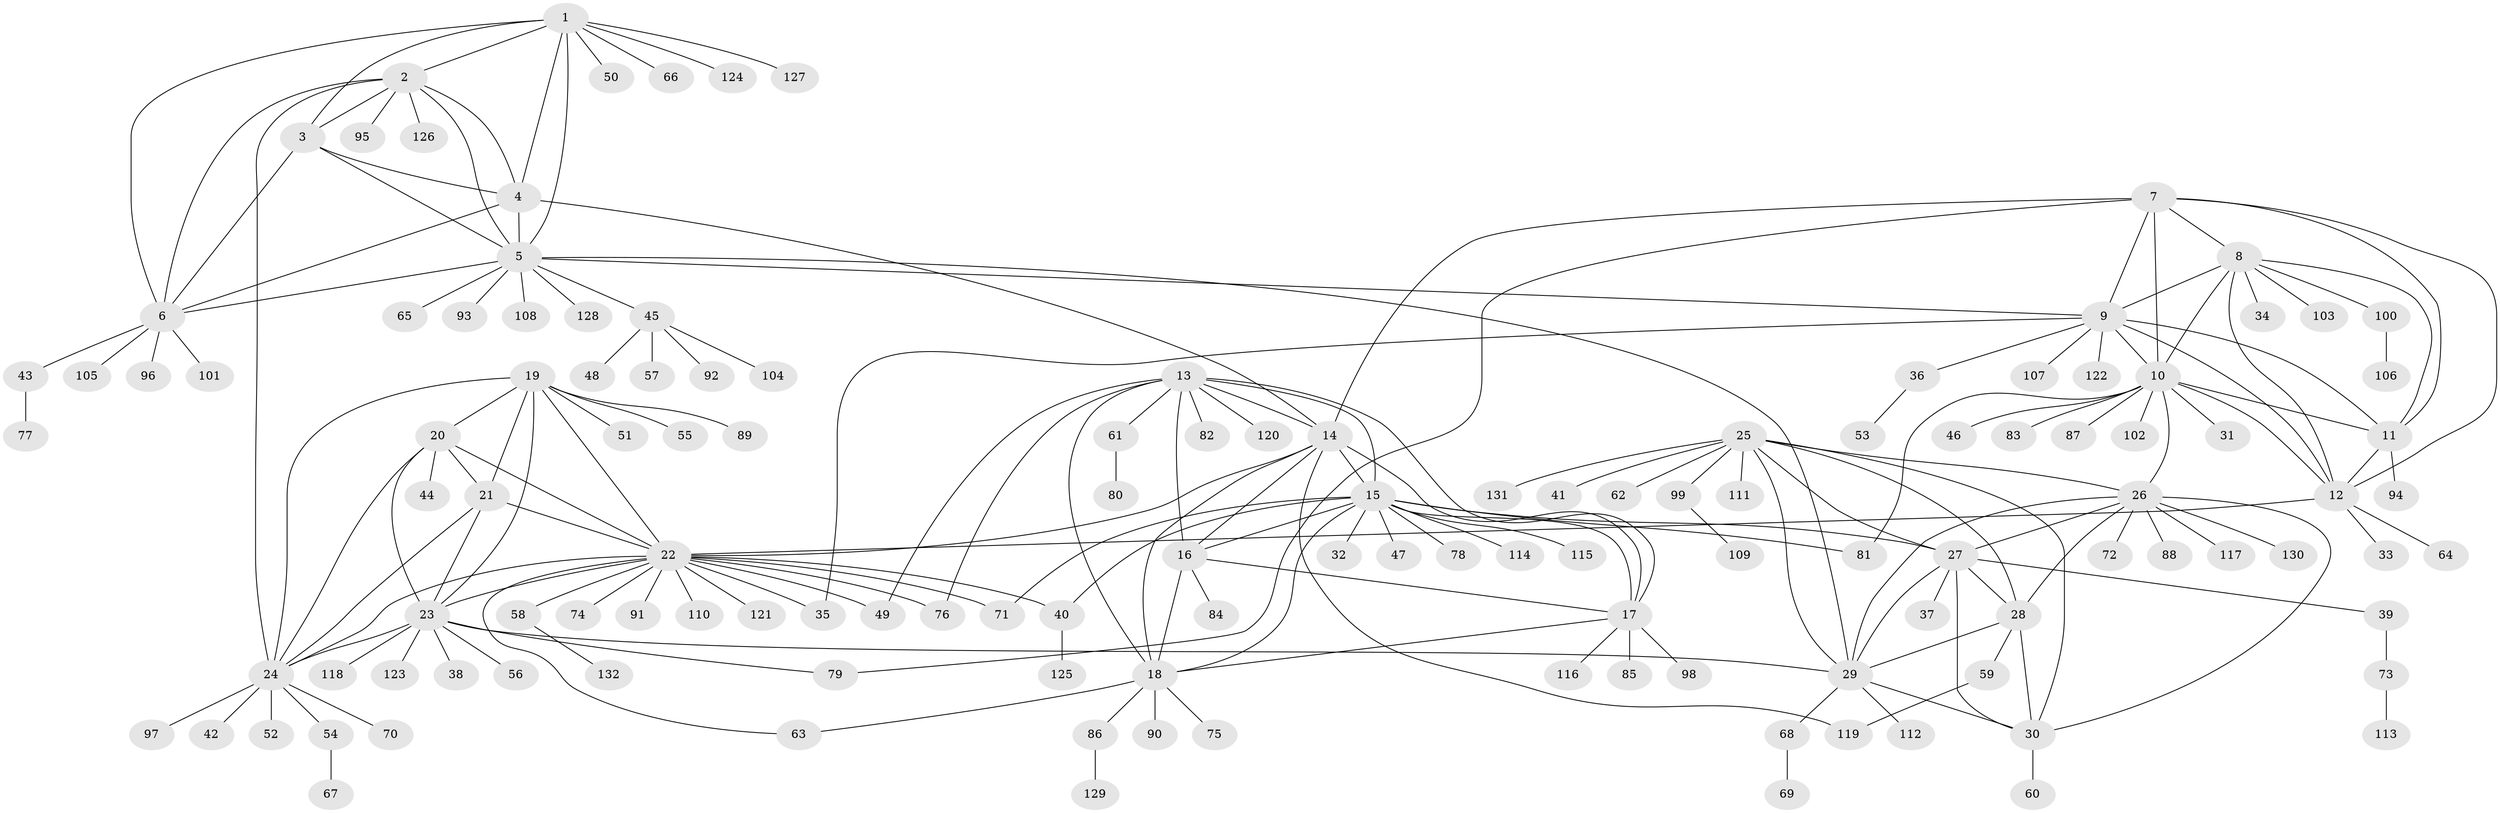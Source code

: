 // coarse degree distribution, {7: 0.018691588785046728, 11: 0.028037383177570093, 4: 0.037383177570093455, 5: 0.009345794392523364, 10: 0.018691588785046728, 9: 0.037383177570093455, 15: 0.018691588785046728, 6: 0.009345794392523364, 12: 0.009345794392523364, 3: 0.009345794392523364, 1: 0.6822429906542056, 2: 0.12149532710280374}
// Generated by graph-tools (version 1.1) at 2025/42/03/06/25 10:42:10]
// undirected, 132 vertices, 196 edges
graph export_dot {
graph [start="1"]
  node [color=gray90,style=filled];
  1;
  2;
  3;
  4;
  5;
  6;
  7;
  8;
  9;
  10;
  11;
  12;
  13;
  14;
  15;
  16;
  17;
  18;
  19;
  20;
  21;
  22;
  23;
  24;
  25;
  26;
  27;
  28;
  29;
  30;
  31;
  32;
  33;
  34;
  35;
  36;
  37;
  38;
  39;
  40;
  41;
  42;
  43;
  44;
  45;
  46;
  47;
  48;
  49;
  50;
  51;
  52;
  53;
  54;
  55;
  56;
  57;
  58;
  59;
  60;
  61;
  62;
  63;
  64;
  65;
  66;
  67;
  68;
  69;
  70;
  71;
  72;
  73;
  74;
  75;
  76;
  77;
  78;
  79;
  80;
  81;
  82;
  83;
  84;
  85;
  86;
  87;
  88;
  89;
  90;
  91;
  92;
  93;
  94;
  95;
  96;
  97;
  98;
  99;
  100;
  101;
  102;
  103;
  104;
  105;
  106;
  107;
  108;
  109;
  110;
  111;
  112;
  113;
  114;
  115;
  116;
  117;
  118;
  119;
  120;
  121;
  122;
  123;
  124;
  125;
  126;
  127;
  128;
  129;
  130;
  131;
  132;
  1 -- 2;
  1 -- 3;
  1 -- 4;
  1 -- 5;
  1 -- 6;
  1 -- 50;
  1 -- 66;
  1 -- 124;
  1 -- 127;
  2 -- 3;
  2 -- 4;
  2 -- 5;
  2 -- 6;
  2 -- 24;
  2 -- 95;
  2 -- 126;
  3 -- 4;
  3 -- 5;
  3 -- 6;
  4 -- 5;
  4 -- 6;
  4 -- 14;
  5 -- 6;
  5 -- 9;
  5 -- 29;
  5 -- 45;
  5 -- 65;
  5 -- 93;
  5 -- 108;
  5 -- 128;
  6 -- 43;
  6 -- 96;
  6 -- 101;
  6 -- 105;
  7 -- 8;
  7 -- 9;
  7 -- 10;
  7 -- 11;
  7 -- 12;
  7 -- 14;
  7 -- 79;
  8 -- 9;
  8 -- 10;
  8 -- 11;
  8 -- 12;
  8 -- 34;
  8 -- 100;
  8 -- 103;
  9 -- 10;
  9 -- 11;
  9 -- 12;
  9 -- 35;
  9 -- 36;
  9 -- 107;
  9 -- 122;
  10 -- 11;
  10 -- 12;
  10 -- 26;
  10 -- 31;
  10 -- 46;
  10 -- 81;
  10 -- 83;
  10 -- 87;
  10 -- 102;
  11 -- 12;
  11 -- 94;
  12 -- 22;
  12 -- 33;
  12 -- 64;
  13 -- 14;
  13 -- 15;
  13 -- 16;
  13 -- 17;
  13 -- 18;
  13 -- 49;
  13 -- 61;
  13 -- 76;
  13 -- 82;
  13 -- 120;
  14 -- 15;
  14 -- 16;
  14 -- 17;
  14 -- 18;
  14 -- 22;
  14 -- 119;
  15 -- 16;
  15 -- 17;
  15 -- 18;
  15 -- 27;
  15 -- 32;
  15 -- 40;
  15 -- 47;
  15 -- 71;
  15 -- 78;
  15 -- 81;
  15 -- 114;
  15 -- 115;
  16 -- 17;
  16 -- 18;
  16 -- 84;
  17 -- 18;
  17 -- 85;
  17 -- 98;
  17 -- 116;
  18 -- 63;
  18 -- 75;
  18 -- 86;
  18 -- 90;
  19 -- 20;
  19 -- 21;
  19 -- 22;
  19 -- 23;
  19 -- 24;
  19 -- 51;
  19 -- 55;
  19 -- 89;
  20 -- 21;
  20 -- 22;
  20 -- 23;
  20 -- 24;
  20 -- 44;
  21 -- 22;
  21 -- 23;
  21 -- 24;
  22 -- 23;
  22 -- 24;
  22 -- 35;
  22 -- 40;
  22 -- 49;
  22 -- 58;
  22 -- 63;
  22 -- 71;
  22 -- 74;
  22 -- 76;
  22 -- 91;
  22 -- 110;
  22 -- 121;
  23 -- 24;
  23 -- 29;
  23 -- 38;
  23 -- 56;
  23 -- 79;
  23 -- 118;
  23 -- 123;
  24 -- 42;
  24 -- 52;
  24 -- 54;
  24 -- 70;
  24 -- 97;
  25 -- 26;
  25 -- 27;
  25 -- 28;
  25 -- 29;
  25 -- 30;
  25 -- 41;
  25 -- 62;
  25 -- 99;
  25 -- 111;
  25 -- 131;
  26 -- 27;
  26 -- 28;
  26 -- 29;
  26 -- 30;
  26 -- 72;
  26 -- 88;
  26 -- 117;
  26 -- 130;
  27 -- 28;
  27 -- 29;
  27 -- 30;
  27 -- 37;
  27 -- 39;
  28 -- 29;
  28 -- 30;
  28 -- 59;
  29 -- 30;
  29 -- 68;
  29 -- 112;
  30 -- 60;
  36 -- 53;
  39 -- 73;
  40 -- 125;
  43 -- 77;
  45 -- 48;
  45 -- 57;
  45 -- 92;
  45 -- 104;
  54 -- 67;
  58 -- 132;
  59 -- 119;
  61 -- 80;
  68 -- 69;
  73 -- 113;
  86 -- 129;
  99 -- 109;
  100 -- 106;
}
